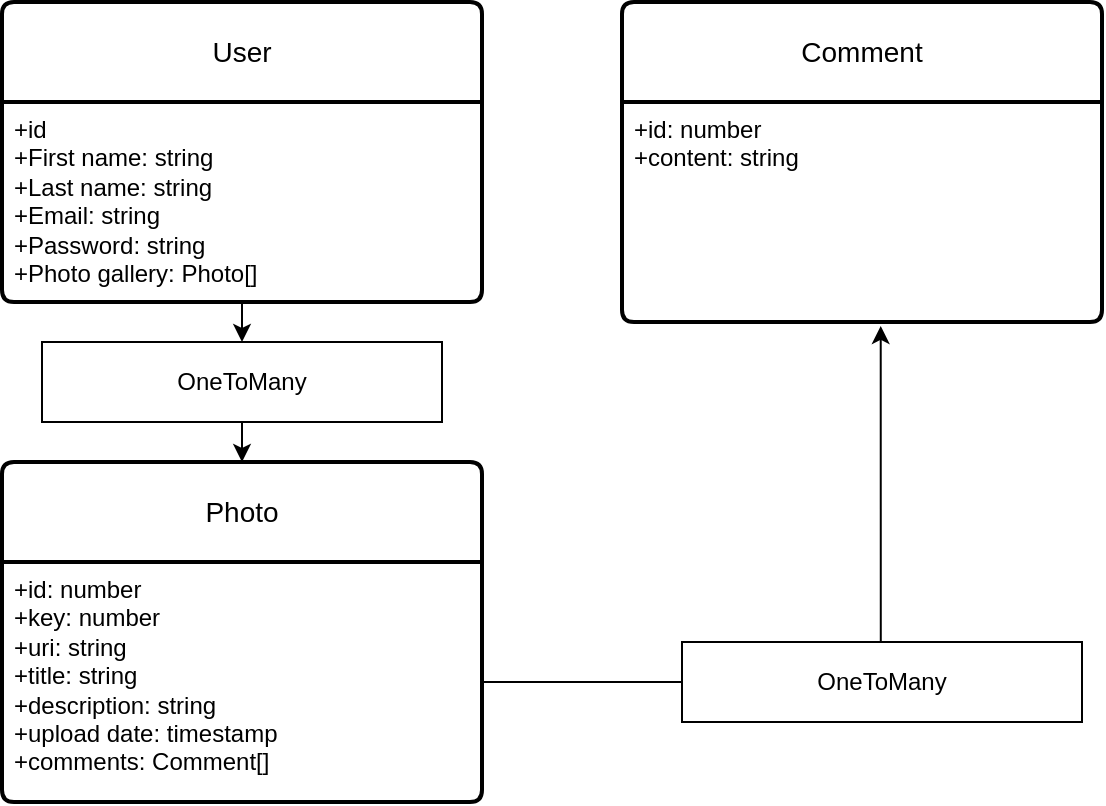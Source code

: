 <mxfile version="21.3.8" type="github">
  <diagram name="Page-1" id="I9qv2tfWLpM3EtITq3Id">
    <mxGraphModel dx="860" dy="951" grid="1" gridSize="10" guides="1" tooltips="1" connect="1" arrows="1" fold="1" page="1" pageScale="1" pageWidth="827" pageHeight="1169" math="0" shadow="0">
      <root>
        <mxCell id="0" />
        <mxCell id="1" parent="0" />
        <mxCell id="MoUBmawDcvarG087Cikv-13" style="edgeStyle=orthogonalEdgeStyle;rounded=0;orthogonalLoop=1;jettySize=auto;html=1;exitX=0.5;exitY=1;exitDx=0;exitDy=0;entryX=0.5;entryY=0;entryDx=0;entryDy=0;" edge="1" parent="1" source="MoUBmawDcvarG087Cikv-14" target="MoUBmawDcvarG087Cikv-6">
          <mxGeometry relative="1" as="geometry" />
        </mxCell>
        <mxCell id="MoUBmawDcvarG087Cikv-2" value="User" style="swimlane;childLayout=stackLayout;horizontal=1;startSize=50;horizontalStack=0;rounded=1;fontSize=14;fontStyle=0;strokeWidth=2;resizeParent=0;resizeLast=1;shadow=0;dashed=0;align=center;arcSize=4;whiteSpace=wrap;html=1;" vertex="1" parent="1">
          <mxGeometry x="110" y="40" width="240" height="150" as="geometry" />
        </mxCell>
        <mxCell id="MoUBmawDcvarG087Cikv-3" value="&lt;div&gt;+id&lt;br&gt;&lt;/div&gt;&lt;div&gt;+First name: string&lt;/div&gt;+Last name: string&lt;br&gt;&lt;div&gt;+Email: string&lt;br&gt;&lt;/div&gt;&lt;div&gt;+Password: string&lt;/div&gt;&lt;div&gt;+Photo gallery: Photo[]&lt;br&gt;&lt;/div&gt;" style="align=left;strokeColor=none;fillColor=none;spacingLeft=4;fontSize=12;verticalAlign=top;resizable=0;rotatable=0;part=1;html=1;" vertex="1" parent="MoUBmawDcvarG087Cikv-2">
          <mxGeometry y="50" width="240" height="100" as="geometry" />
        </mxCell>
        <mxCell id="MoUBmawDcvarG087Cikv-6" value="Photo" style="swimlane;childLayout=stackLayout;horizontal=1;startSize=50;horizontalStack=0;rounded=1;fontSize=14;fontStyle=0;strokeWidth=2;resizeParent=0;resizeLast=1;shadow=0;dashed=0;align=center;arcSize=4;whiteSpace=wrap;html=1;" vertex="1" parent="1">
          <mxGeometry x="110" y="270" width="240" height="170" as="geometry" />
        </mxCell>
        <mxCell id="MoUBmawDcvarG087Cikv-7" value="&lt;div&gt;+id: number&lt;/div&gt;&lt;div&gt;+key: number&lt;br&gt;&lt;/div&gt;&lt;div&gt;+uri: string&lt;/div&gt;&lt;div&gt;+title: string&lt;/div&gt;&lt;div&gt;+description: string&lt;br&gt;&lt;/div&gt;&lt;div&gt;+upload date: timestamp&lt;/div&gt;&lt;div&gt;+comments: Comment[]&lt;br&gt;&lt;/div&gt;" style="align=left;strokeColor=none;fillColor=none;spacingLeft=4;fontSize=12;verticalAlign=top;resizable=0;rotatable=0;part=1;html=1;" vertex="1" parent="MoUBmawDcvarG087Cikv-6">
          <mxGeometry y="50" width="240" height="120" as="geometry" />
        </mxCell>
        <mxCell id="MoUBmawDcvarG087Cikv-8" value="Comment" style="swimlane;childLayout=stackLayout;horizontal=1;startSize=50;horizontalStack=0;rounded=1;fontSize=14;fontStyle=0;strokeWidth=2;resizeParent=0;resizeLast=1;shadow=0;dashed=0;align=center;arcSize=4;whiteSpace=wrap;html=1;" vertex="1" parent="1">
          <mxGeometry x="420" y="40" width="240" height="160" as="geometry" />
        </mxCell>
        <mxCell id="MoUBmawDcvarG087Cikv-9" value="&lt;div&gt;+id: number&lt;/div&gt;&lt;div&gt;+content: string&lt;br&gt;&lt;/div&gt;" style="align=left;strokeColor=none;fillColor=none;spacingLeft=4;fontSize=12;verticalAlign=top;resizable=0;rotatable=0;part=1;html=1;" vertex="1" parent="MoUBmawDcvarG087Cikv-8">
          <mxGeometry y="50" width="240" height="110" as="geometry" />
        </mxCell>
        <mxCell id="MoUBmawDcvarG087Cikv-12" style="edgeStyle=orthogonalEdgeStyle;rounded=0;orthogonalLoop=1;jettySize=auto;html=1;entryX=0.539;entryY=1.018;entryDx=0;entryDy=0;entryPerimeter=0;" edge="1" parent="1" source="MoUBmawDcvarG087Cikv-7" target="MoUBmawDcvarG087Cikv-9">
          <mxGeometry relative="1" as="geometry" />
        </mxCell>
        <mxCell id="MoUBmawDcvarG087Cikv-15" value="" style="edgeStyle=orthogonalEdgeStyle;rounded=0;orthogonalLoop=1;jettySize=auto;html=1;exitX=0.5;exitY=1;exitDx=0;exitDy=0;entryX=0.5;entryY=0;entryDx=0;entryDy=0;" edge="1" parent="1" source="MoUBmawDcvarG087Cikv-2" target="MoUBmawDcvarG087Cikv-14">
          <mxGeometry relative="1" as="geometry">
            <mxPoint x="230" y="190" as="sourcePoint" />
            <mxPoint x="230" y="270" as="targetPoint" />
          </mxGeometry>
        </mxCell>
        <mxCell id="MoUBmawDcvarG087Cikv-14" value="OneToMany" style="rounded=0;whiteSpace=wrap;html=1;" vertex="1" parent="1">
          <mxGeometry x="130" y="210" width="200" height="40" as="geometry" />
        </mxCell>
        <mxCell id="MoUBmawDcvarG087Cikv-16" value="OneToMany" style="rounded=0;whiteSpace=wrap;html=1;" vertex="1" parent="1">
          <mxGeometry x="450" y="360" width="200" height="40" as="geometry" />
        </mxCell>
      </root>
    </mxGraphModel>
  </diagram>
</mxfile>

